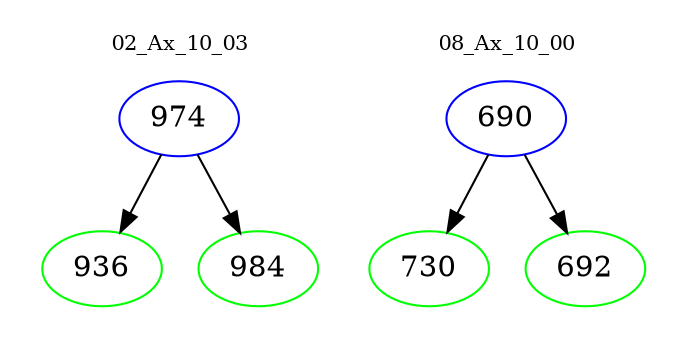 digraph{
subgraph cluster_0 {
color = white
label = "02_Ax_10_03";
fontsize=10;
T0_974 [label="974", color="blue"]
T0_974 -> T0_936 [color="black"]
T0_936 [label="936", color="green"]
T0_974 -> T0_984 [color="black"]
T0_984 [label="984", color="green"]
}
subgraph cluster_1 {
color = white
label = "08_Ax_10_00";
fontsize=10;
T1_690 [label="690", color="blue"]
T1_690 -> T1_730 [color="black"]
T1_730 [label="730", color="green"]
T1_690 -> T1_692 [color="black"]
T1_692 [label="692", color="green"]
}
}

